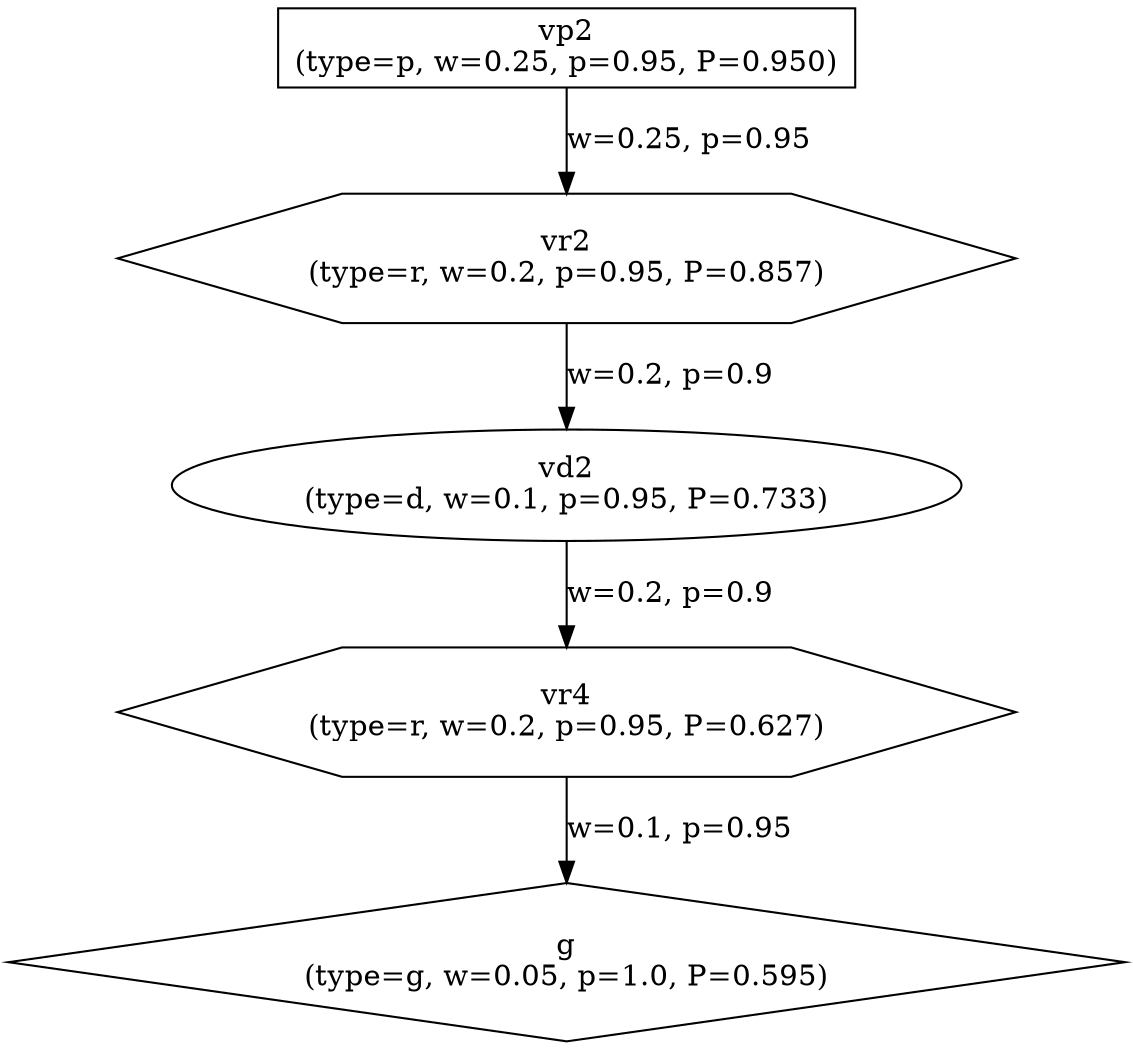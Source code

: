 digraph Trace {
  rankdir=TB;
  "g" [shape=diamond, label="g\n(type=g, w=0.05, p=1.0, P=0.595)"];
  "vd2" [shape=ellipse, label="vd2\n(type=d, w=0.1, p=0.95, P=0.733)"];
  "vp2" [shape=box, label="vp2\n(type=p, w=0.25, p=0.95, P=0.950)"];
  "vr2" [shape=hexagon, label="vr2\n(type=r, w=0.2, p=0.95, P=0.857)"];
  "vr4" [shape=hexagon, label="vr4\n(type=r, w=0.2, p=0.95, P=0.627)"];
  "vd2" -> "vr4" [label="w=0.2, p=0.9"];
  "vp2" -> "vr2" [label="w=0.25, p=0.95"];
  "vr2" -> "vd2" [label="w=0.2, p=0.9"];
  "vr4" -> "g" [label="w=0.1, p=0.95"];
}